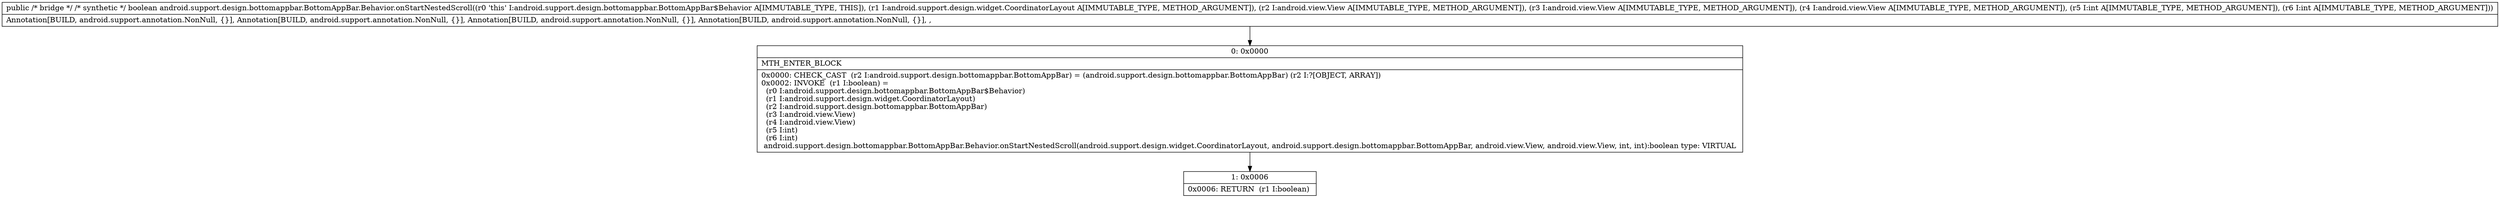 digraph "CFG forandroid.support.design.bottomappbar.BottomAppBar.Behavior.onStartNestedScroll(Landroid\/support\/design\/widget\/CoordinatorLayout;Landroid\/view\/View;Landroid\/view\/View;Landroid\/view\/View;II)Z" {
Node_0 [shape=record,label="{0\:\ 0x0000|MTH_ENTER_BLOCK\l|0x0000: CHECK_CAST  (r2 I:android.support.design.bottomappbar.BottomAppBar) = (android.support.design.bottomappbar.BottomAppBar) (r2 I:?[OBJECT, ARRAY]) \l0x0002: INVOKE  (r1 I:boolean) = \l  (r0 I:android.support.design.bottomappbar.BottomAppBar$Behavior)\l  (r1 I:android.support.design.widget.CoordinatorLayout)\l  (r2 I:android.support.design.bottomappbar.BottomAppBar)\l  (r3 I:android.view.View)\l  (r4 I:android.view.View)\l  (r5 I:int)\l  (r6 I:int)\l android.support.design.bottomappbar.BottomAppBar.Behavior.onStartNestedScroll(android.support.design.widget.CoordinatorLayout, android.support.design.bottomappbar.BottomAppBar, android.view.View, android.view.View, int, int):boolean type: VIRTUAL \l}"];
Node_1 [shape=record,label="{1\:\ 0x0006|0x0006: RETURN  (r1 I:boolean) \l}"];
MethodNode[shape=record,label="{public \/* bridge *\/ \/* synthetic *\/ boolean android.support.design.bottomappbar.BottomAppBar.Behavior.onStartNestedScroll((r0 'this' I:android.support.design.bottomappbar.BottomAppBar$Behavior A[IMMUTABLE_TYPE, THIS]), (r1 I:android.support.design.widget.CoordinatorLayout A[IMMUTABLE_TYPE, METHOD_ARGUMENT]), (r2 I:android.view.View A[IMMUTABLE_TYPE, METHOD_ARGUMENT]), (r3 I:android.view.View A[IMMUTABLE_TYPE, METHOD_ARGUMENT]), (r4 I:android.view.View A[IMMUTABLE_TYPE, METHOD_ARGUMENT]), (r5 I:int A[IMMUTABLE_TYPE, METHOD_ARGUMENT]), (r6 I:int A[IMMUTABLE_TYPE, METHOD_ARGUMENT]))  | Annotation[BUILD, android.support.annotation.NonNull, \{\}], Annotation[BUILD, android.support.annotation.NonNull, \{\}], Annotation[BUILD, android.support.annotation.NonNull, \{\}], Annotation[BUILD, android.support.annotation.NonNull, \{\}], , \l}"];
MethodNode -> Node_0;
Node_0 -> Node_1;
}

